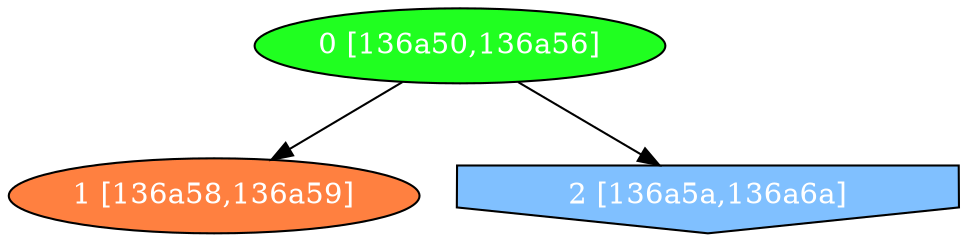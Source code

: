 diGraph libnss3{
	libnss3_0  [style=filled fillcolor="#20FF20" fontcolor="#ffffff" shape=oval label="0 [136a50,136a56]"]
	libnss3_1  [style=filled fillcolor="#FF8040" fontcolor="#ffffff" shape=oval label="1 [136a58,136a59]"]
	libnss3_2  [style=filled fillcolor="#80C0FF" fontcolor="#ffffff" shape=invhouse label="2 [136a5a,136a6a]"]

	libnss3_0 -> libnss3_1
	libnss3_0 -> libnss3_2
}